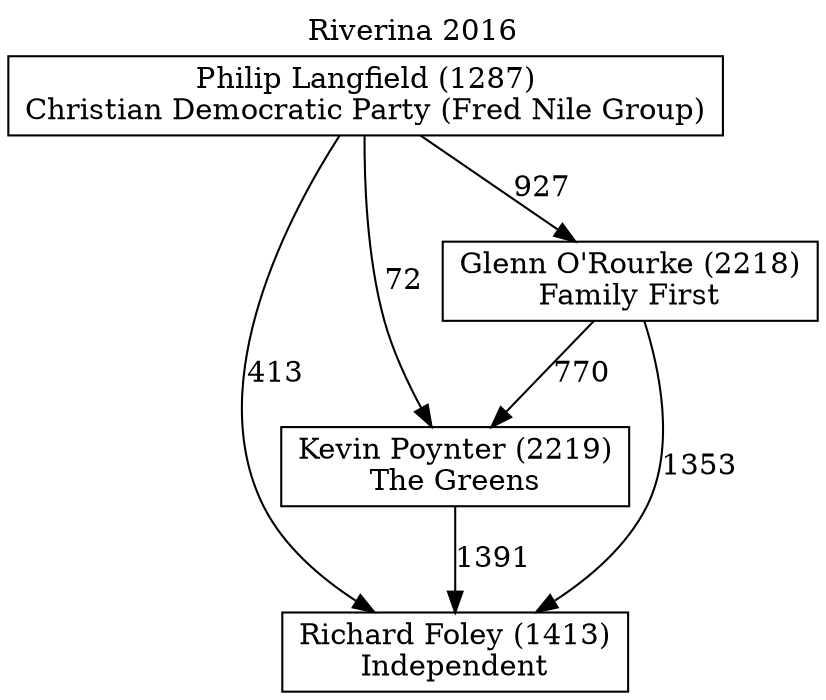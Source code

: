 // House preference flow
digraph "Richard Foley (1413)_Riverina_2016" {
	graph [label="Riverina 2016" labelloc=t mclimit=10]
	node [shape=box]
	"Richard Foley (1413)" [label="Richard Foley (1413)
Independent"]
	"Philip Langfield (1287)" [label="Philip Langfield (1287)
Christian Democratic Party (Fred Nile Group)"]
	"Kevin Poynter (2219)" [label="Kevin Poynter (2219)
The Greens"]
	"Glenn O'Rourke (2218)" [label="Glenn O'Rourke (2218)
Family First"]
	"Kevin Poynter (2219)" -> "Richard Foley (1413)" [label=1391]
	"Glenn O'Rourke (2218)" -> "Kevin Poynter (2219)" [label=770]
	"Philip Langfield (1287)" -> "Glenn O'Rourke (2218)" [label=927]
	"Philip Langfield (1287)" -> "Richard Foley (1413)" [label=413]
	"Philip Langfield (1287)" -> "Kevin Poynter (2219)" [label=72]
	"Glenn O'Rourke (2218)" -> "Richard Foley (1413)" [label=1353]
}
